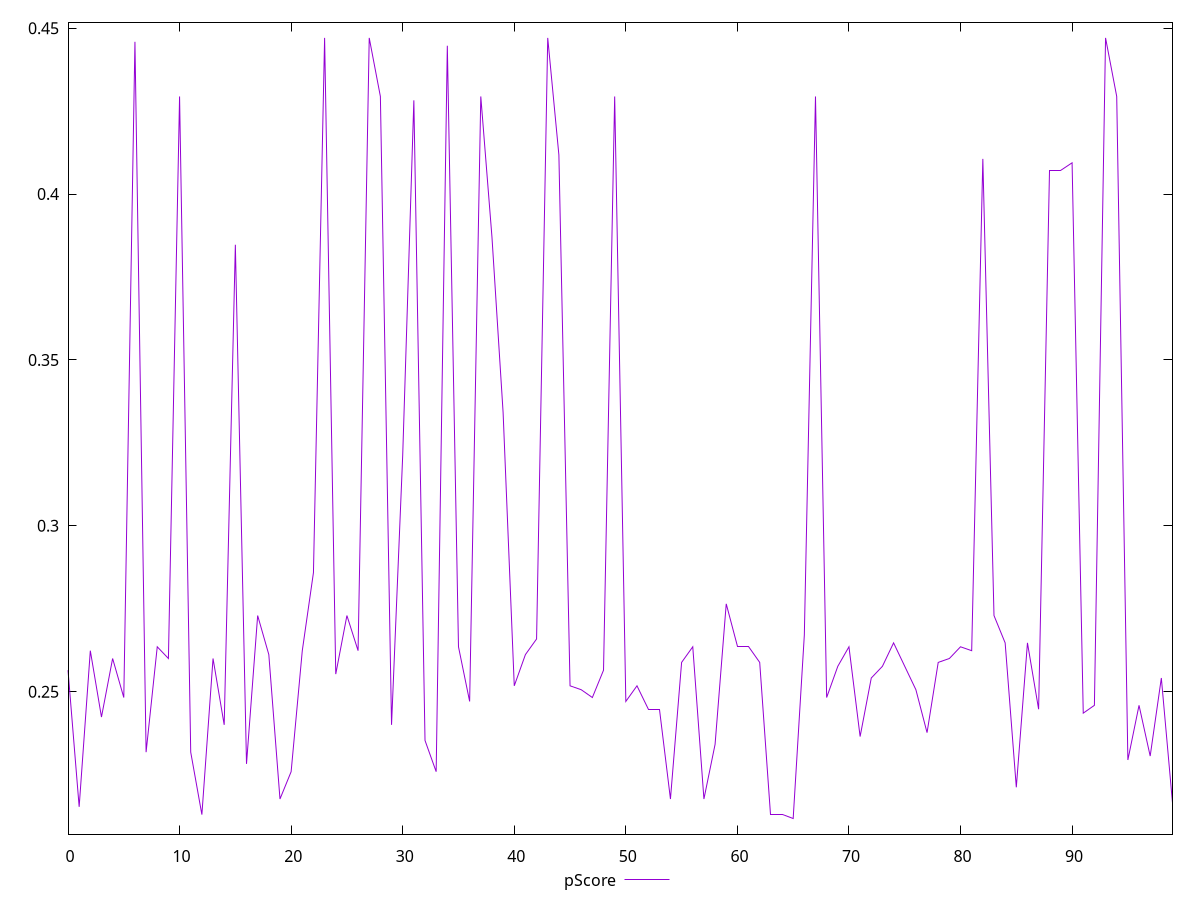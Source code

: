 reset

$pScore <<EOF
0 0.2564705882352941
1 0.2152941176470588
2 0.26235294117647057
3 0.2423529411764706
4 0.26
5 0.24823529411764705
6 0.44588235294117645
7 0.23176470588235293
8 0.2635294117647059
9 0.26
10 0.4294117647058824
11 0.23176470588235293
12 0.21294117647058824
13 0.26
14 0.24
15 0.3847058823529412
16 0.22823529411764704
17 0.27294117647058824
18 0.2611764705882353
19 0.21764705882352942
20 0.22588235294117648
21 0.26235294117647057
22 0.2858823529411765
23 0.4470588235294118
24 0.2552941176470588
25 0.27294117647058824
26 0.26235294117647057
27 0.4470588235294118
28 0.4294117647058824
29 0.24
30 0.3211764705882353
31 0.42823529411764705
32 0.23529411764705882
33 0.22588235294117648
34 0.4447058823529412
35 0.2635294117647059
36 0.24705882352941178
37 0.4294117647058824
38 0.3870588235294118
39 0.3341176470588235
40 0.25176470588235295
41 0.2611764705882353
42 0.26588235294117646
43 0.4470588235294118
44 0.4117647058823529
45 0.25176470588235295
46 0.25058823529411767
47 0.24823529411764705
48 0.2564705882352941
49 0.4294117647058824
50 0.24705882352941178
51 0.25176470588235295
52 0.24470588235294116
53 0.24470588235294116
54 0.21764705882352942
55 0.2588235294117647
56 0.2635294117647059
57 0.21764705882352942
58 0.23411764705882354
59 0.27647058823529413
60 0.2635294117647059
61 0.2635294117647059
62 0.2588235294117647
63 0.21294117647058824
64 0.21294117647058824
65 0.2117647058823529
66 0.2670588235294118
67 0.4294117647058824
68 0.24823529411764705
69 0.2576470588235294
70 0.2635294117647059
71 0.2364705882352941
72 0.25411764705882356
73 0.2576470588235294
74 0.2647058823529412
75 0.2576470588235294
76 0.25058823529411767
77 0.23764705882352938
78 0.2588235294117647
79 0.26
80 0.2635294117647059
81 0.26235294117647057
82 0.41058823529411764
83 0.27294117647058824
84 0.2647058823529412
85 0.2211764705882353
86 0.2647058823529412
87 0.24470588235294116
88 0.40705882352941175
89 0.40705882352941175
90 0.40941176470588236
91 0.24352941176470588
92 0.24588235294117644
93 0.4470588235294118
94 0.4294117647058824
95 0.22941176470588237
96 0.24588235294117644
97 0.23058823529411765
98 0.25411764705882356
99 0.21647058823529414
EOF

set key outside below
set xrange [0:99]
set yrange [0.20705882352941174:0.45176470588235296]
set trange [0.20705882352941174:0.45176470588235296]
set terminal svg size 640, 500 enhanced background rgb 'white'
set output "report_00015_2021-02-09T16-11-33.973Z/uses-text-compression/samples/pages+cached+noadtech+nomedia/pScore/values.svg"

plot $pScore title "pScore" with line

reset
